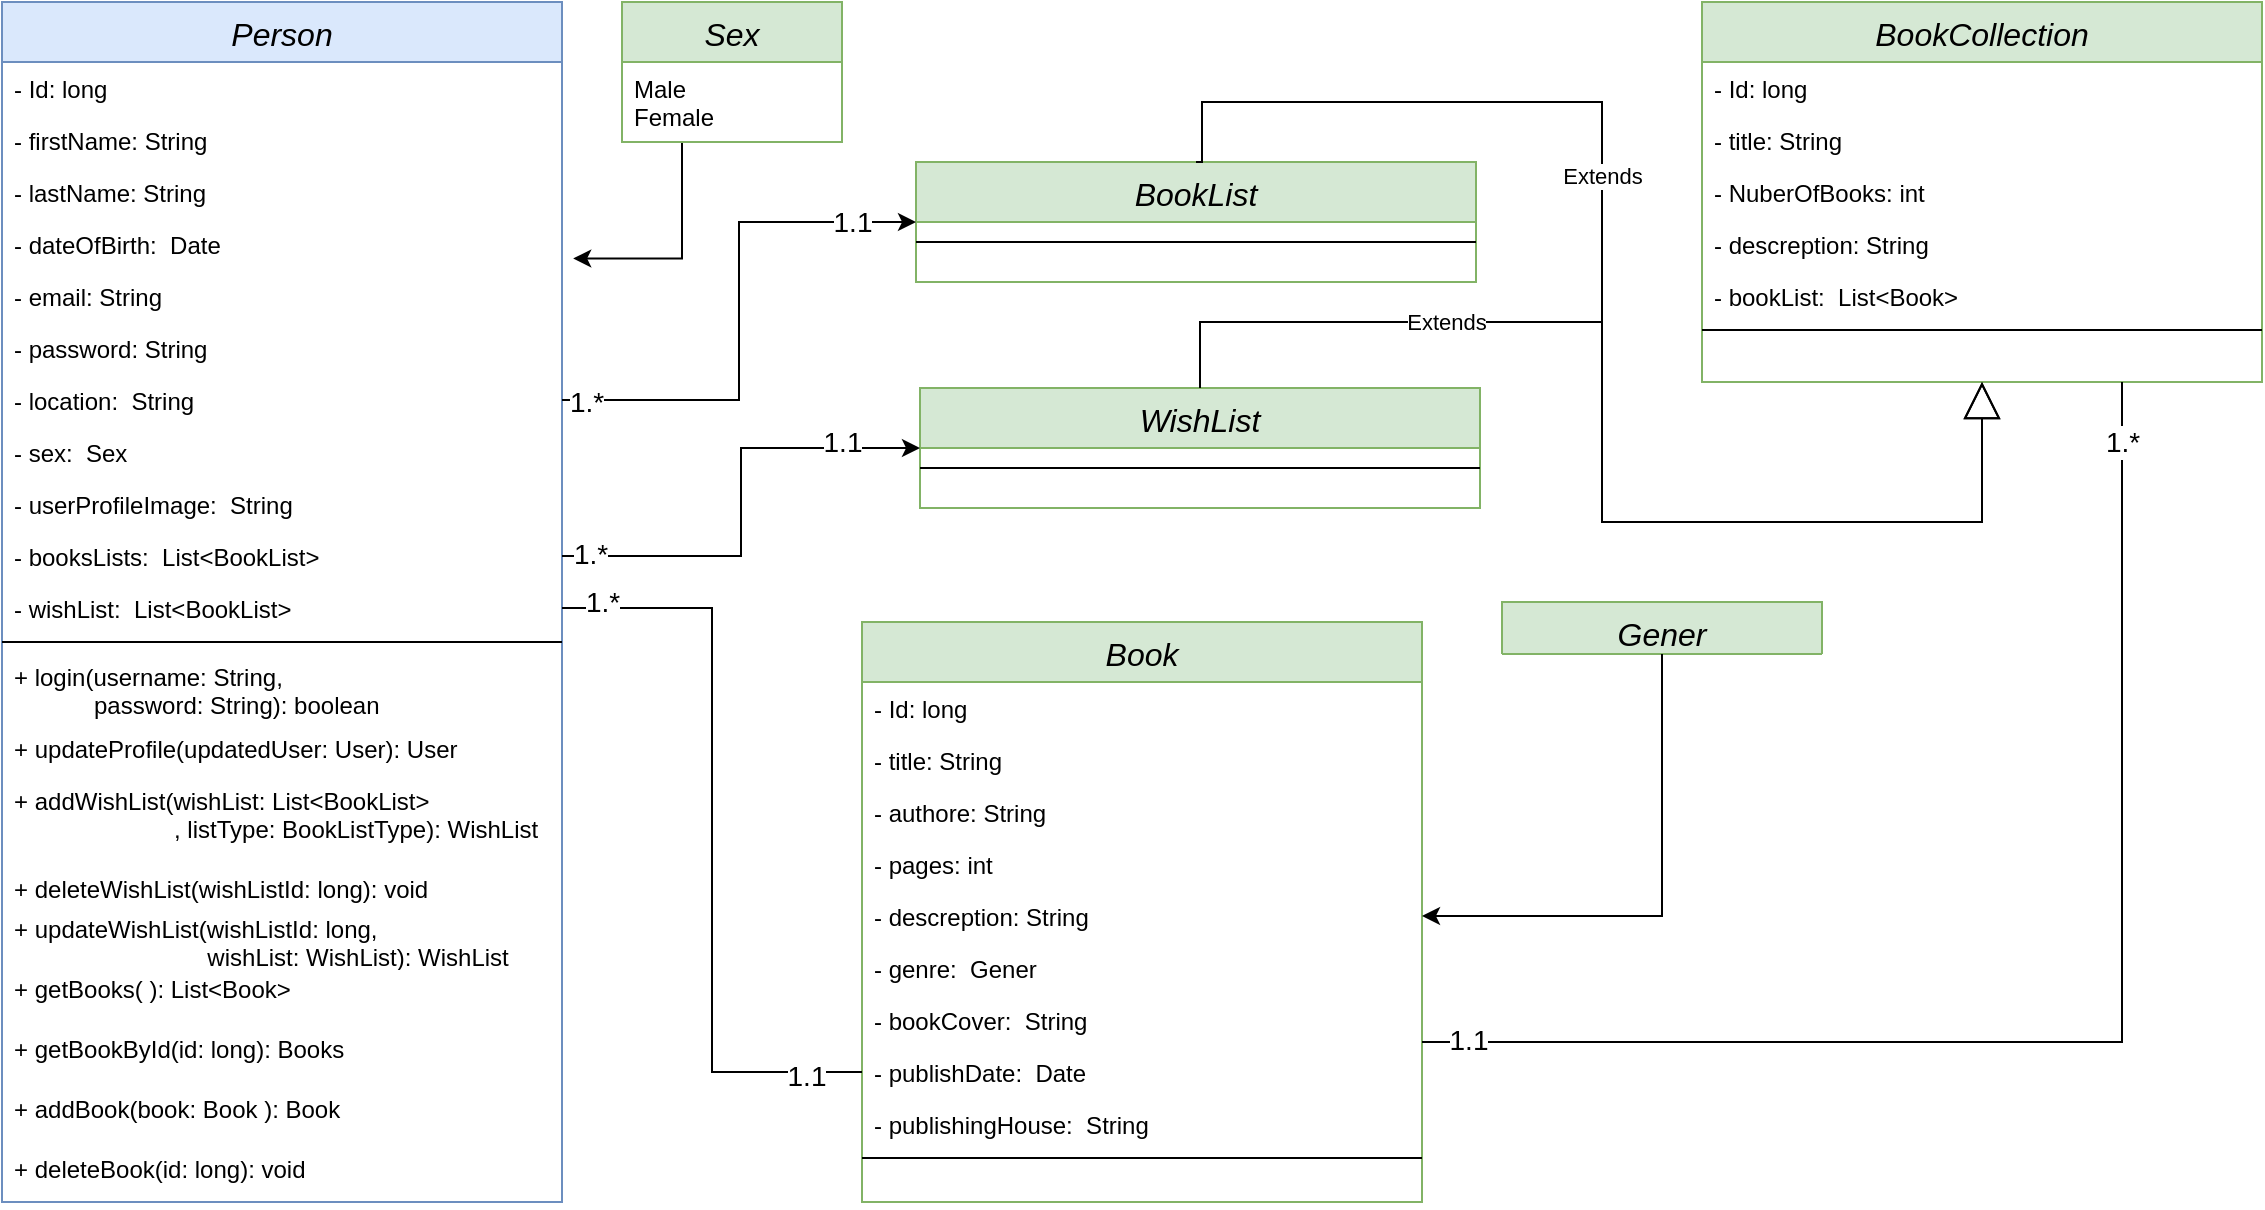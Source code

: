 <mxfile version="23.1.2" type="device">
  <diagram id="C5RBs43oDa-KdzZeNtuy" name="Page-1">
    <mxGraphModel dx="3407" dy="1360" grid="1" gridSize="10" guides="1" tooltips="1" connect="1" arrows="1" fold="1" page="1" pageScale="1" pageWidth="827" pageHeight="1169" math="0" shadow="0">
      <root>
        <mxCell id="WIyWlLk6GJQsqaUBKTNV-0" />
        <mxCell id="WIyWlLk6GJQsqaUBKTNV-1" parent="WIyWlLk6GJQsqaUBKTNV-0" />
        <mxCell id="o1t8DeoMIJ5YfNK32irU-110" value="" style="group" vertex="1" connectable="0" parent="WIyWlLk6GJQsqaUBKTNV-1">
          <mxGeometry x="-570" y="270" width="1130" height="600" as="geometry" />
        </mxCell>
        <mxCell id="zkfFHV4jXpPFQw0GAbJ--0" value="Person" style="swimlane;fontStyle=2;align=center;verticalAlign=top;childLayout=stackLayout;horizontal=1;startSize=30;horizontalStack=0;resizeParent=1;resizeLast=0;collapsible=1;marginBottom=0;rounded=0;shadow=0;strokeWidth=1;fontSize=16;fillColor=#dae8fc;strokeColor=#6c8ebf;" parent="o1t8DeoMIJ5YfNK32irU-110" vertex="1">
          <mxGeometry width="280" height="600" as="geometry">
            <mxRectangle x="230" y="140" width="160" height="26" as="alternateBounds" />
          </mxGeometry>
        </mxCell>
        <mxCell id="o1t8DeoMIJ5YfNK32irU-1" value="- Id: long" style="text;align=left;verticalAlign=top;spacingLeft=4;spacingRight=4;overflow=hidden;rotatable=0;points=[[0,0.5],[1,0.5]];portConstraint=eastwest;" vertex="1" parent="zkfFHV4jXpPFQw0GAbJ--0">
          <mxGeometry y="30" width="280" height="26" as="geometry" />
        </mxCell>
        <mxCell id="zkfFHV4jXpPFQw0GAbJ--1" value="- firstName: String" style="text;align=left;verticalAlign=top;spacingLeft=4;spacingRight=4;overflow=hidden;rotatable=0;points=[[0,0.5],[1,0.5]];portConstraint=eastwest;" parent="zkfFHV4jXpPFQw0GAbJ--0" vertex="1">
          <mxGeometry y="56" width="280" height="26" as="geometry" />
        </mxCell>
        <mxCell id="o1t8DeoMIJ5YfNK32irU-0" value="- lastName: String" style="text;align=left;verticalAlign=top;spacingLeft=4;spacingRight=4;overflow=hidden;rotatable=0;points=[[0,0.5],[1,0.5]];portConstraint=eastwest;" vertex="1" parent="zkfFHV4jXpPFQw0GAbJ--0">
          <mxGeometry y="82" width="280" height="26" as="geometry" />
        </mxCell>
        <mxCell id="o1t8DeoMIJ5YfNK32irU-8" value="- dateOfBirth:  Date" style="text;align=left;verticalAlign=top;spacingLeft=4;spacingRight=4;overflow=hidden;rotatable=0;points=[[0,0.5],[1,0.5]];portConstraint=eastwest;" vertex="1" parent="zkfFHV4jXpPFQw0GAbJ--0">
          <mxGeometry y="108" width="280" height="26" as="geometry" />
        </mxCell>
        <mxCell id="o1t8DeoMIJ5YfNK32irU-3" value="- email: String" style="text;align=left;verticalAlign=top;spacingLeft=4;spacingRight=4;overflow=hidden;rotatable=0;points=[[0,0.5],[1,0.5]];portConstraint=eastwest;" vertex="1" parent="zkfFHV4jXpPFQw0GAbJ--0">
          <mxGeometry y="134" width="280" height="26" as="geometry" />
        </mxCell>
        <mxCell id="zkfFHV4jXpPFQw0GAbJ--2" value="- password: String" style="text;align=left;verticalAlign=top;spacingLeft=4;spacingRight=4;overflow=hidden;rotatable=0;points=[[0,0.5],[1,0.5]];portConstraint=eastwest;rounded=0;shadow=0;html=0;" parent="zkfFHV4jXpPFQw0GAbJ--0" vertex="1">
          <mxGeometry y="160" width="280" height="26" as="geometry" />
        </mxCell>
        <mxCell id="zkfFHV4jXpPFQw0GAbJ--5" value="- location:  String" style="text;align=left;verticalAlign=top;spacingLeft=4;spacingRight=4;overflow=hidden;rotatable=0;points=[[0,0.5],[1,0.5]];portConstraint=eastwest;" parent="zkfFHV4jXpPFQw0GAbJ--0" vertex="1">
          <mxGeometry y="186" width="280" height="26" as="geometry" />
        </mxCell>
        <mxCell id="o1t8DeoMIJ5YfNK32irU-90" value="- sex:  Sex" style="text;align=left;verticalAlign=top;spacingLeft=4;spacingRight=4;overflow=hidden;rotatable=0;points=[[0,0.5],[1,0.5]];portConstraint=eastwest;" vertex="1" parent="zkfFHV4jXpPFQw0GAbJ--0">
          <mxGeometry y="212" width="280" height="26" as="geometry" />
        </mxCell>
        <mxCell id="o1t8DeoMIJ5YfNK32irU-7" value="- userProfileImage:  String" style="text;align=left;verticalAlign=top;spacingLeft=4;spacingRight=4;overflow=hidden;rotatable=0;points=[[0,0.5],[1,0.5]];portConstraint=eastwest;" vertex="1" parent="zkfFHV4jXpPFQw0GAbJ--0">
          <mxGeometry y="238" width="280" height="26" as="geometry" />
        </mxCell>
        <mxCell id="o1t8DeoMIJ5YfNK32irU-6" value="- booksLists:  List&lt;BookList&gt;" style="text;align=left;verticalAlign=top;spacingLeft=4;spacingRight=4;overflow=hidden;rotatable=0;points=[[0,0.5],[1,0.5]];portConstraint=eastwest;" vertex="1" parent="zkfFHV4jXpPFQw0GAbJ--0">
          <mxGeometry y="264" width="280" height="26" as="geometry" />
        </mxCell>
        <mxCell id="o1t8DeoMIJ5YfNK32irU-9" value="- wishList:  List&lt;BookList&gt;" style="text;align=left;verticalAlign=top;spacingLeft=4;spacingRight=4;overflow=hidden;rotatable=0;points=[[0,0.5],[1,0.5]];portConstraint=eastwest;" vertex="1" parent="zkfFHV4jXpPFQw0GAbJ--0">
          <mxGeometry y="290" width="280" height="26" as="geometry" />
        </mxCell>
        <mxCell id="zkfFHV4jXpPFQw0GAbJ--4" value="" style="line;html=1;strokeWidth=1;align=left;verticalAlign=middle;spacingTop=-1;spacingLeft=3;spacingRight=3;rotatable=0;labelPosition=right;points=[];portConstraint=eastwest;" parent="zkfFHV4jXpPFQw0GAbJ--0" vertex="1">
          <mxGeometry y="316" width="280" height="8" as="geometry" />
        </mxCell>
        <mxCell id="o1t8DeoMIJ5YfNK32irU-11" value="+ login(username: String, &#xa;            password: String): boolean" style="text;align=left;verticalAlign=top;spacingLeft=4;spacingRight=4;overflow=hidden;rotatable=0;points=[[0,0.5],[1,0.5]];portConstraint=eastwest;" vertex="1" parent="zkfFHV4jXpPFQw0GAbJ--0">
          <mxGeometry y="324" width="280" height="36" as="geometry" />
        </mxCell>
        <mxCell id="o1t8DeoMIJ5YfNK32irU-12" value="+ updateProfile(updatedUser: User): User" style="text;align=left;verticalAlign=top;spacingLeft=4;spacingRight=4;overflow=hidden;rotatable=0;points=[[0,0.5],[1,0.5]];portConstraint=eastwest;" vertex="1" parent="zkfFHV4jXpPFQw0GAbJ--0">
          <mxGeometry y="360" width="280" height="26" as="geometry" />
        </mxCell>
        <mxCell id="o1t8DeoMIJ5YfNK32irU-13" value="+ addWishList(wishList: List&lt;BookList&gt;&#xa;                        , listType: BookListType): WishList" style="text;align=left;verticalAlign=top;spacingLeft=4;spacingRight=4;overflow=hidden;rotatable=0;points=[[0,0.5],[1,0.5]];portConstraint=eastwest;" vertex="1" parent="zkfFHV4jXpPFQw0GAbJ--0">
          <mxGeometry y="386" width="280" height="44" as="geometry" />
        </mxCell>
        <mxCell id="o1t8DeoMIJ5YfNK32irU-19" value="+ deleteWishList(wishListId: long): void" style="text;align=left;verticalAlign=top;spacingLeft=4;spacingRight=4;overflow=hidden;rotatable=0;points=[[0,0.5],[1,0.5]];portConstraint=eastwest;" vertex="1" parent="zkfFHV4jXpPFQw0GAbJ--0">
          <mxGeometry y="430" width="280" height="20" as="geometry" />
        </mxCell>
        <mxCell id="o1t8DeoMIJ5YfNK32irU-20" value="+ updateWishList(wishListId: long,&#xa;                             wishList: WishList): WishList" style="text;align=left;verticalAlign=top;spacingLeft=4;spacingRight=4;overflow=hidden;rotatable=0;points=[[0,0.5],[1,0.5]];portConstraint=eastwest;" vertex="1" parent="zkfFHV4jXpPFQw0GAbJ--0">
          <mxGeometry y="450" width="280" height="30" as="geometry" />
        </mxCell>
        <mxCell id="o1t8DeoMIJ5YfNK32irU-41" value="+ getBooks( ): List&lt;Book&gt;" style="text;align=left;verticalAlign=top;spacingLeft=4;spacingRight=4;overflow=hidden;rotatable=0;points=[[0,0.5],[1,0.5]];portConstraint=eastwest;" vertex="1" parent="zkfFHV4jXpPFQw0GAbJ--0">
          <mxGeometry y="480" width="280" height="30" as="geometry" />
        </mxCell>
        <mxCell id="o1t8DeoMIJ5YfNK32irU-43" value="+ getBookById(id: long): Books" style="text;align=left;verticalAlign=top;spacingLeft=4;spacingRight=4;overflow=hidden;rotatable=0;points=[[0,0.5],[1,0.5]];portConstraint=eastwest;" vertex="1" parent="zkfFHV4jXpPFQw0GAbJ--0">
          <mxGeometry y="510" width="280" height="30" as="geometry" />
        </mxCell>
        <mxCell id="o1t8DeoMIJ5YfNK32irU-42" value="+ addBook(book: Book ): Book" style="text;align=left;verticalAlign=top;spacingLeft=4;spacingRight=4;overflow=hidden;rotatable=0;points=[[0,0.5],[1,0.5]];portConstraint=eastwest;" vertex="1" parent="zkfFHV4jXpPFQw0GAbJ--0">
          <mxGeometry y="540" width="280" height="30" as="geometry" />
        </mxCell>
        <mxCell id="o1t8DeoMIJ5YfNK32irU-44" value="+ deleteBook(id: long): void" style="text;align=left;verticalAlign=top;spacingLeft=4;spacingRight=4;overflow=hidden;rotatable=0;points=[[0,0.5],[1,0.5]];portConstraint=eastwest;" vertex="1" parent="zkfFHV4jXpPFQw0GAbJ--0">
          <mxGeometry y="570" width="280" height="30" as="geometry" />
        </mxCell>
        <mxCell id="o1t8DeoMIJ5YfNK32irU-22" value="Book" style="swimlane;fontStyle=2;align=center;verticalAlign=top;childLayout=stackLayout;horizontal=1;startSize=30;horizontalStack=0;resizeParent=1;resizeLast=0;collapsible=1;marginBottom=0;rounded=0;shadow=0;strokeWidth=1;fontSize=16;fillColor=#d5e8d4;strokeColor=#82b366;" vertex="1" parent="o1t8DeoMIJ5YfNK32irU-110">
          <mxGeometry x="430" y="310" width="280" height="290" as="geometry">
            <mxRectangle x="230" y="140" width="160" height="26" as="alternateBounds" />
          </mxGeometry>
        </mxCell>
        <mxCell id="o1t8DeoMIJ5YfNK32irU-23" value="- Id: long" style="text;align=left;verticalAlign=top;spacingLeft=4;spacingRight=4;overflow=hidden;rotatable=0;points=[[0,0.5],[1,0.5]];portConstraint=eastwest;" vertex="1" parent="o1t8DeoMIJ5YfNK32irU-22">
          <mxGeometry y="30" width="280" height="26" as="geometry" />
        </mxCell>
        <mxCell id="o1t8DeoMIJ5YfNK32irU-24" value="- title: String" style="text;align=left;verticalAlign=top;spacingLeft=4;spacingRight=4;overflow=hidden;rotatable=0;points=[[0,0.5],[1,0.5]];portConstraint=eastwest;" vertex="1" parent="o1t8DeoMIJ5YfNK32irU-22">
          <mxGeometry y="56" width="280" height="26" as="geometry" />
        </mxCell>
        <mxCell id="o1t8DeoMIJ5YfNK32irU-27" value="- authore: String" style="text;align=left;verticalAlign=top;spacingLeft=4;spacingRight=4;overflow=hidden;rotatable=0;points=[[0,0.5],[1,0.5]];portConstraint=eastwest;" vertex="1" parent="o1t8DeoMIJ5YfNK32irU-22">
          <mxGeometry y="82" width="280" height="26" as="geometry" />
        </mxCell>
        <mxCell id="o1t8DeoMIJ5YfNK32irU-28" value="- pages: int" style="text;align=left;verticalAlign=top;spacingLeft=4;spacingRight=4;overflow=hidden;rotatable=0;points=[[0,0.5],[1,0.5]];portConstraint=eastwest;rounded=0;shadow=0;html=0;" vertex="1" parent="o1t8DeoMIJ5YfNK32irU-22">
          <mxGeometry y="108" width="280" height="26" as="geometry" />
        </mxCell>
        <mxCell id="o1t8DeoMIJ5YfNK32irU-39" value="- descreption: String" style="text;align=left;verticalAlign=top;spacingLeft=4;spacingRight=4;overflow=hidden;rotatable=0;points=[[0,0.5],[1,0.5]];portConstraint=eastwest;" vertex="1" parent="o1t8DeoMIJ5YfNK32irU-22">
          <mxGeometry y="134" width="280" height="26" as="geometry" />
        </mxCell>
        <mxCell id="o1t8DeoMIJ5YfNK32irU-29" value="- genre:  Gener" style="text;align=left;verticalAlign=top;spacingLeft=4;spacingRight=4;overflow=hidden;rotatable=0;points=[[0,0.5],[1,0.5]];portConstraint=eastwest;" vertex="1" parent="o1t8DeoMIJ5YfNK32irU-22">
          <mxGeometry y="160" width="280" height="26" as="geometry" />
        </mxCell>
        <mxCell id="o1t8DeoMIJ5YfNK32irU-30" value="- bookCover:  String" style="text;align=left;verticalAlign=top;spacingLeft=4;spacingRight=4;overflow=hidden;rotatable=0;points=[[0,0.5],[1,0.5]];portConstraint=eastwest;" vertex="1" parent="o1t8DeoMIJ5YfNK32irU-22">
          <mxGeometry y="186" width="280" height="26" as="geometry" />
        </mxCell>
        <mxCell id="o1t8DeoMIJ5YfNK32irU-26" value="- publishDate:  Date" style="text;align=left;verticalAlign=top;spacingLeft=4;spacingRight=4;overflow=hidden;rotatable=0;points=[[0,0.5],[1,0.5]];portConstraint=eastwest;" vertex="1" parent="o1t8DeoMIJ5YfNK32irU-22">
          <mxGeometry y="212" width="280" height="26" as="geometry" />
        </mxCell>
        <mxCell id="o1t8DeoMIJ5YfNK32irU-40" value="- publishingHouse:  String" style="text;align=left;verticalAlign=top;spacingLeft=4;spacingRight=4;overflow=hidden;rotatable=0;points=[[0,0.5],[1,0.5]];portConstraint=eastwest;" vertex="1" parent="o1t8DeoMIJ5YfNK32irU-22">
          <mxGeometry y="238" width="280" height="26" as="geometry" />
        </mxCell>
        <mxCell id="o1t8DeoMIJ5YfNK32irU-33" value="" style="line;html=1;strokeWidth=1;align=left;verticalAlign=middle;spacingTop=-1;spacingLeft=3;spacingRight=3;rotatable=0;labelPosition=right;points=[];portConstraint=eastwest;" vertex="1" parent="o1t8DeoMIJ5YfNK32irU-22">
          <mxGeometry y="264" width="280" height="8" as="geometry" />
        </mxCell>
        <mxCell id="o1t8DeoMIJ5YfNK32irU-59" value="Gener" style="swimlane;fontStyle=2;align=center;verticalAlign=top;childLayout=stackLayout;horizontal=1;startSize=30;horizontalStack=0;resizeParent=1;resizeLast=0;collapsible=1;marginBottom=0;rounded=0;shadow=0;strokeWidth=1;fontSize=16;fillColor=#d5e8d4;strokeColor=#82b366;" vertex="1" collapsed="1" parent="o1t8DeoMIJ5YfNK32irU-110">
          <mxGeometry x="750" y="300" width="160" height="26" as="geometry">
            <mxRectangle x="-50" y="40" width="110" height="270" as="alternateBounds" />
          </mxGeometry>
        </mxCell>
        <mxCell id="o1t8DeoMIJ5YfNK32irU-68" value="Romance&#xa;Religion&#xa;Science Fiction&#xa;Fantasy&#xa;Biography&#xa;History&#xa;Science&#xa;Art&#xa;Cooking&#xa;Self-Help&#xa;Novels&#xa;Poetry&#xa;Drama&#xa;Horror&#xa;Crime&#xa;Humor" style="text;align=left;verticalAlign=top;spacingLeft=4;spacingRight=4;overflow=hidden;rotatable=0;points=[[0,0.5],[1,0.5]];portConstraint=eastwest;" vertex="1" parent="o1t8DeoMIJ5YfNK32irU-59">
          <mxGeometry y="30" width="110" height="240" as="geometry" />
        </mxCell>
        <mxCell id="o1t8DeoMIJ5YfNK32irU-70" style="edgeStyle=orthogonalEdgeStyle;rounded=0;orthogonalLoop=1;jettySize=auto;html=1;entryX=1;entryY=0.5;entryDx=0;entryDy=0;" edge="1" parent="o1t8DeoMIJ5YfNK32irU-110" source="o1t8DeoMIJ5YfNK32irU-68" target="o1t8DeoMIJ5YfNK32irU-39">
          <mxGeometry relative="1" as="geometry">
            <mxPoint x="750" y="450" as="targetPoint" />
            <Array as="points">
              <mxPoint x="830" y="457" />
            </Array>
          </mxGeometry>
        </mxCell>
        <mxCell id="o1t8DeoMIJ5YfNK32irU-71" value="BookCollection" style="swimlane;fontStyle=2;align=center;verticalAlign=top;childLayout=stackLayout;horizontal=1;startSize=30;horizontalStack=0;resizeParent=1;resizeLast=0;collapsible=1;marginBottom=0;rounded=0;shadow=0;strokeWidth=1;fontSize=16;fillColor=#d5e8d4;strokeColor=#82b366;" vertex="1" parent="o1t8DeoMIJ5YfNK32irU-110">
          <mxGeometry x="850" width="280" height="190" as="geometry">
            <mxRectangle x="230" y="140" width="160" height="26" as="alternateBounds" />
          </mxGeometry>
        </mxCell>
        <mxCell id="o1t8DeoMIJ5YfNK32irU-72" value="- Id: long" style="text;align=left;verticalAlign=top;spacingLeft=4;spacingRight=4;overflow=hidden;rotatable=0;points=[[0,0.5],[1,0.5]];portConstraint=eastwest;" vertex="1" parent="o1t8DeoMIJ5YfNK32irU-71">
          <mxGeometry y="30" width="280" height="26" as="geometry" />
        </mxCell>
        <mxCell id="o1t8DeoMIJ5YfNK32irU-73" value="- title: String" style="text;align=left;verticalAlign=top;spacingLeft=4;spacingRight=4;overflow=hidden;rotatable=0;points=[[0,0.5],[1,0.5]];portConstraint=eastwest;" vertex="1" parent="o1t8DeoMIJ5YfNK32irU-71">
          <mxGeometry y="56" width="280" height="26" as="geometry" />
        </mxCell>
        <mxCell id="o1t8DeoMIJ5YfNK32irU-74" value="- NuberOfBooks: int" style="text;align=left;verticalAlign=top;spacingLeft=4;spacingRight=4;overflow=hidden;rotatable=0;points=[[0,0.5],[1,0.5]];portConstraint=eastwest;rounded=0;shadow=0;html=0;" vertex="1" parent="o1t8DeoMIJ5YfNK32irU-71">
          <mxGeometry y="82" width="280" height="26" as="geometry" />
        </mxCell>
        <mxCell id="o1t8DeoMIJ5YfNK32irU-75" value="- descreption: String" style="text;align=left;verticalAlign=top;spacingLeft=4;spacingRight=4;overflow=hidden;rotatable=0;points=[[0,0.5],[1,0.5]];portConstraint=eastwest;" vertex="1" parent="o1t8DeoMIJ5YfNK32irU-71">
          <mxGeometry y="108" width="280" height="26" as="geometry" />
        </mxCell>
        <mxCell id="o1t8DeoMIJ5YfNK32irU-76" value="- bookList:  List&lt;Book&gt;" style="text;align=left;verticalAlign=top;spacingLeft=4;spacingRight=4;overflow=hidden;rotatable=0;points=[[0,0.5],[1,0.5]];portConstraint=eastwest;" vertex="1" parent="o1t8DeoMIJ5YfNK32irU-71">
          <mxGeometry y="134" width="280" height="26" as="geometry" />
        </mxCell>
        <mxCell id="o1t8DeoMIJ5YfNK32irU-77" value="" style="line;html=1;strokeWidth=1;align=left;verticalAlign=middle;spacingTop=-1;spacingLeft=3;spacingRight=3;rotatable=0;labelPosition=right;points=[];portConstraint=eastwest;" vertex="1" parent="o1t8DeoMIJ5YfNK32irU-71">
          <mxGeometry y="160" width="280" height="8" as="geometry" />
        </mxCell>
        <mxCell id="o1t8DeoMIJ5YfNK32irU-78" value="WishList" style="swimlane;fontStyle=2;align=center;verticalAlign=top;childLayout=stackLayout;horizontal=1;startSize=30;horizontalStack=0;resizeParent=1;resizeLast=0;collapsible=1;marginBottom=0;rounded=0;shadow=0;strokeWidth=1;fontSize=16;fillColor=#d5e8d4;strokeColor=#82b366;" vertex="1" parent="o1t8DeoMIJ5YfNK32irU-110">
          <mxGeometry x="459" y="193" width="280" height="60" as="geometry">
            <mxRectangle x="230" y="140" width="160" height="26" as="alternateBounds" />
          </mxGeometry>
        </mxCell>
        <mxCell id="o1t8DeoMIJ5YfNK32irU-84" value="" style="line;html=1;strokeWidth=1;align=left;verticalAlign=middle;spacingTop=-1;spacingLeft=3;spacingRight=3;rotatable=0;labelPosition=right;points=[];portConstraint=eastwest;" vertex="1" parent="o1t8DeoMIJ5YfNK32irU-78">
          <mxGeometry y="30" width="280" height="20" as="geometry" />
        </mxCell>
        <mxCell id="o1t8DeoMIJ5YfNK32irU-85" value="BookList" style="swimlane;fontStyle=2;align=center;verticalAlign=top;childLayout=stackLayout;horizontal=1;startSize=30;horizontalStack=0;resizeParent=1;resizeLast=0;collapsible=1;marginBottom=0;rounded=0;shadow=0;strokeWidth=1;fontSize=16;fillColor=#d5e8d4;strokeColor=#82b366;" vertex="1" parent="o1t8DeoMIJ5YfNK32irU-110">
          <mxGeometry x="457" y="80" width="280" height="60" as="geometry">
            <mxRectangle x="230" y="140" width="160" height="26" as="alternateBounds" />
          </mxGeometry>
        </mxCell>
        <mxCell id="o1t8DeoMIJ5YfNK32irU-86" value="" style="line;html=1;strokeWidth=1;align=left;verticalAlign=middle;spacingTop=-1;spacingLeft=3;spacingRight=3;rotatable=0;labelPosition=right;points=[];portConstraint=eastwest;" vertex="1" parent="o1t8DeoMIJ5YfNK32irU-85">
          <mxGeometry y="30" width="280" height="20" as="geometry" />
        </mxCell>
        <mxCell id="o1t8DeoMIJ5YfNK32irU-87" value="Extends" style="endArrow=block;endSize=16;endFill=0;html=1;rounded=0;entryX=0.5;entryY=1;entryDx=0;entryDy=0;exitX=0.5;exitY=0;exitDx=0;exitDy=0;edgeStyle=orthogonalEdgeStyle;" edge="1" parent="o1t8DeoMIJ5YfNK32irU-110" source="o1t8DeoMIJ5YfNK32irU-85" target="o1t8DeoMIJ5YfNK32irU-71">
          <mxGeometry x="-0.233" width="160" relative="1" as="geometry">
            <mxPoint x="850" y="169" as="sourcePoint" />
            <mxPoint x="1010" y="169" as="targetPoint" />
            <Array as="points">
              <mxPoint x="600" y="80" />
              <mxPoint x="600" y="50" />
              <mxPoint x="800" y="50" />
              <mxPoint x="800" y="260" />
              <mxPoint x="990" y="260" />
            </Array>
            <mxPoint as="offset" />
          </mxGeometry>
        </mxCell>
        <mxCell id="o1t8DeoMIJ5YfNK32irU-88" value="Extends" style="endArrow=block;endSize=16;endFill=0;html=1;rounded=0;exitX=0.5;exitY=0;exitDx=0;exitDy=0;edgeStyle=orthogonalEdgeStyle;" edge="1" parent="o1t8DeoMIJ5YfNK32irU-110">
          <mxGeometry x="-0.477" width="160" relative="1" as="geometry">
            <mxPoint x="599" y="193" as="sourcePoint" />
            <mxPoint x="990" y="190" as="targetPoint" />
            <Array as="points">
              <mxPoint x="599" y="160" />
              <mxPoint x="800" y="160" />
              <mxPoint x="800" y="260" />
              <mxPoint x="990" y="260" />
            </Array>
            <mxPoint as="offset" />
          </mxGeometry>
        </mxCell>
        <mxCell id="o1t8DeoMIJ5YfNK32irU-93" style="edgeStyle=orthogonalEdgeStyle;rounded=0;orthogonalLoop=1;jettySize=auto;html=1;entryX=1.02;entryY=-0.221;entryDx=0;entryDy=0;entryPerimeter=0;" edge="1" parent="o1t8DeoMIJ5YfNK32irU-110" source="o1t8DeoMIJ5YfNK32irU-91" target="o1t8DeoMIJ5YfNK32irU-3">
          <mxGeometry relative="1" as="geometry">
            <Array as="points">
              <mxPoint x="340" y="128" />
            </Array>
          </mxGeometry>
        </mxCell>
        <mxCell id="o1t8DeoMIJ5YfNK32irU-91" value="Sex" style="swimlane;fontStyle=2;align=center;verticalAlign=top;childLayout=stackLayout;horizontal=1;startSize=30;horizontalStack=0;resizeParent=1;resizeLast=0;collapsible=1;marginBottom=0;rounded=0;shadow=0;strokeWidth=1;fontSize=16;fillColor=#d5e8d4;strokeColor=#82b366;" vertex="1" parent="o1t8DeoMIJ5YfNK32irU-110">
          <mxGeometry x="310" width="110" height="70" as="geometry">
            <mxRectangle x="-1000" y="50" width="160" height="26" as="alternateBounds" />
          </mxGeometry>
        </mxCell>
        <mxCell id="o1t8DeoMIJ5YfNK32irU-92" value="Male&#xa;Female" style="text;align=left;verticalAlign=top;spacingLeft=4;spacingRight=4;overflow=hidden;rotatable=0;points=[[0,0.5],[1,0.5]];portConstraint=eastwest;" vertex="1" parent="o1t8DeoMIJ5YfNK32irU-91">
          <mxGeometry y="30" width="110" height="40" as="geometry" />
        </mxCell>
        <mxCell id="o1t8DeoMIJ5YfNK32irU-94" style="edgeStyle=orthogonalEdgeStyle;rounded=0;orthogonalLoop=1;jettySize=auto;html=1;entryX=0;entryY=0.5;entryDx=0;entryDy=0;exitX=1;exitY=0.5;exitDx=0;exitDy=0;" edge="1" parent="o1t8DeoMIJ5YfNK32irU-110" source="zkfFHV4jXpPFQw0GAbJ--5" target="o1t8DeoMIJ5YfNK32irU-85">
          <mxGeometry relative="1" as="geometry" />
        </mxCell>
        <mxCell id="o1t8DeoMIJ5YfNK32irU-96" value="&lt;font style=&quot;font-size: 14px;&quot;&gt;1.*&lt;/font&gt;" style="edgeLabel;html=1;align=center;verticalAlign=middle;resizable=0;points=[];" vertex="1" connectable="0" parent="o1t8DeoMIJ5YfNK32irU-94">
          <mxGeometry x="-0.909" y="-1" relative="1" as="geometry">
            <mxPoint as="offset" />
          </mxGeometry>
        </mxCell>
        <mxCell id="o1t8DeoMIJ5YfNK32irU-97" value="&lt;font style=&quot;font-size: 14px;&quot;&gt;1.1&lt;/font&gt;" style="edgeLabel;html=1;align=center;verticalAlign=middle;resizable=0;points=[];" vertex="1" connectable="0" parent="o1t8DeoMIJ5YfNK32irU-94">
          <mxGeometry x="-0.909" y="-1" relative="1" as="geometry">
            <mxPoint x="133" y="-90" as="offset" />
          </mxGeometry>
        </mxCell>
        <mxCell id="o1t8DeoMIJ5YfNK32irU-95" style="edgeStyle=orthogonalEdgeStyle;rounded=0;orthogonalLoop=1;jettySize=auto;html=1;exitX=1;exitY=0.5;exitDx=0;exitDy=0;entryX=0;entryY=0.5;entryDx=0;entryDy=0;" edge="1" parent="o1t8DeoMIJ5YfNK32irU-110" source="o1t8DeoMIJ5YfNK32irU-6" target="o1t8DeoMIJ5YfNK32irU-78">
          <mxGeometry relative="1" as="geometry">
            <mxPoint x="290" y="287" as="sourcePoint" />
            <mxPoint x="550" y="120" as="targetPoint" />
          </mxGeometry>
        </mxCell>
        <mxCell id="o1t8DeoMIJ5YfNK32irU-98" value="&lt;font style=&quot;font-size: 14px;&quot;&gt;1.*&lt;/font&gt;" style="edgeLabel;html=1;align=center;verticalAlign=middle;resizable=0;points=[];" vertex="1" connectable="0" parent="o1t8DeoMIJ5YfNK32irU-95">
          <mxGeometry x="-0.879" y="1" relative="1" as="geometry">
            <mxPoint as="offset" />
          </mxGeometry>
        </mxCell>
        <mxCell id="o1t8DeoMIJ5YfNK32irU-99" value="&lt;font style=&quot;font-size: 14px;&quot;&gt;1.1&lt;/font&gt;" style="edgeLabel;html=1;align=center;verticalAlign=middle;resizable=0;points=[];" vertex="1" connectable="0" parent="o1t8DeoMIJ5YfNK32irU-95">
          <mxGeometry x="-0.879" y="1" relative="1" as="geometry">
            <mxPoint x="126" y="-56" as="offset" />
          </mxGeometry>
        </mxCell>
        <mxCell id="o1t8DeoMIJ5YfNK32irU-103" style="edgeStyle=orthogonalEdgeStyle;rounded=0;orthogonalLoop=1;jettySize=auto;html=1;exitX=0.75;exitY=1;exitDx=0;exitDy=0;endArrow=none;endFill=0;" edge="1" parent="o1t8DeoMIJ5YfNK32irU-110" source="o1t8DeoMIJ5YfNK32irU-71">
          <mxGeometry relative="1" as="geometry">
            <mxPoint x="710" y="520" as="targetPoint" />
            <Array as="points">
              <mxPoint x="1060" y="520" />
              <mxPoint x="716" y="520" />
            </Array>
          </mxGeometry>
        </mxCell>
        <mxCell id="o1t8DeoMIJ5YfNK32irU-104" value="&lt;font style=&quot;font-size: 14px;&quot;&gt;1.1&lt;/font&gt;" style="edgeLabel;html=1;align=center;verticalAlign=middle;resizable=0;points=[];" vertex="1" connectable="0" parent="o1t8DeoMIJ5YfNK32irU-103">
          <mxGeometry x="0.934" y="3" relative="1" as="geometry">
            <mxPoint y="-4" as="offset" />
          </mxGeometry>
        </mxCell>
        <mxCell id="o1t8DeoMIJ5YfNK32irU-105" value="&lt;font style=&quot;font-size: 14px;&quot;&gt;1.*&lt;/font&gt;" style="edgeLabel;html=1;align=center;verticalAlign=middle;resizable=0;points=[];" vertex="1" connectable="0" parent="o1t8DeoMIJ5YfNK32irU-103">
          <mxGeometry x="0.934" y="3" relative="1" as="geometry">
            <mxPoint x="327" y="-303" as="offset" />
          </mxGeometry>
        </mxCell>
        <mxCell id="o1t8DeoMIJ5YfNK32irU-107" style="edgeStyle=orthogonalEdgeStyle;rounded=0;orthogonalLoop=1;jettySize=auto;html=1;entryX=0;entryY=0.5;entryDx=0;entryDy=0;endArrow=none;endFill=0;" edge="1" parent="o1t8DeoMIJ5YfNK32irU-110" source="o1t8DeoMIJ5YfNK32irU-9" target="o1t8DeoMIJ5YfNK32irU-26">
          <mxGeometry relative="1" as="geometry" />
        </mxCell>
        <mxCell id="o1t8DeoMIJ5YfNK32irU-108" value="&lt;font style=&quot;font-size: 14px;&quot;&gt;1.1&lt;/font&gt;" style="edgeLabel;html=1;align=center;verticalAlign=middle;resizable=0;points=[];" vertex="1" connectable="0" parent="o1t8DeoMIJ5YfNK32irU-107">
          <mxGeometry x="0.852" y="-2" relative="1" as="geometry">
            <mxPoint as="offset" />
          </mxGeometry>
        </mxCell>
        <mxCell id="o1t8DeoMIJ5YfNK32irU-109" value="&lt;font style=&quot;font-size: 14px;&quot;&gt;1.*&lt;/font&gt;" style="edgeLabel;html=1;align=center;verticalAlign=middle;resizable=0;points=[];" vertex="1" connectable="0" parent="o1t8DeoMIJ5YfNK32irU-107">
          <mxGeometry x="0.852" y="-2" relative="1" as="geometry">
            <mxPoint x="-102" y="-237" as="offset" />
          </mxGeometry>
        </mxCell>
      </root>
    </mxGraphModel>
  </diagram>
</mxfile>
